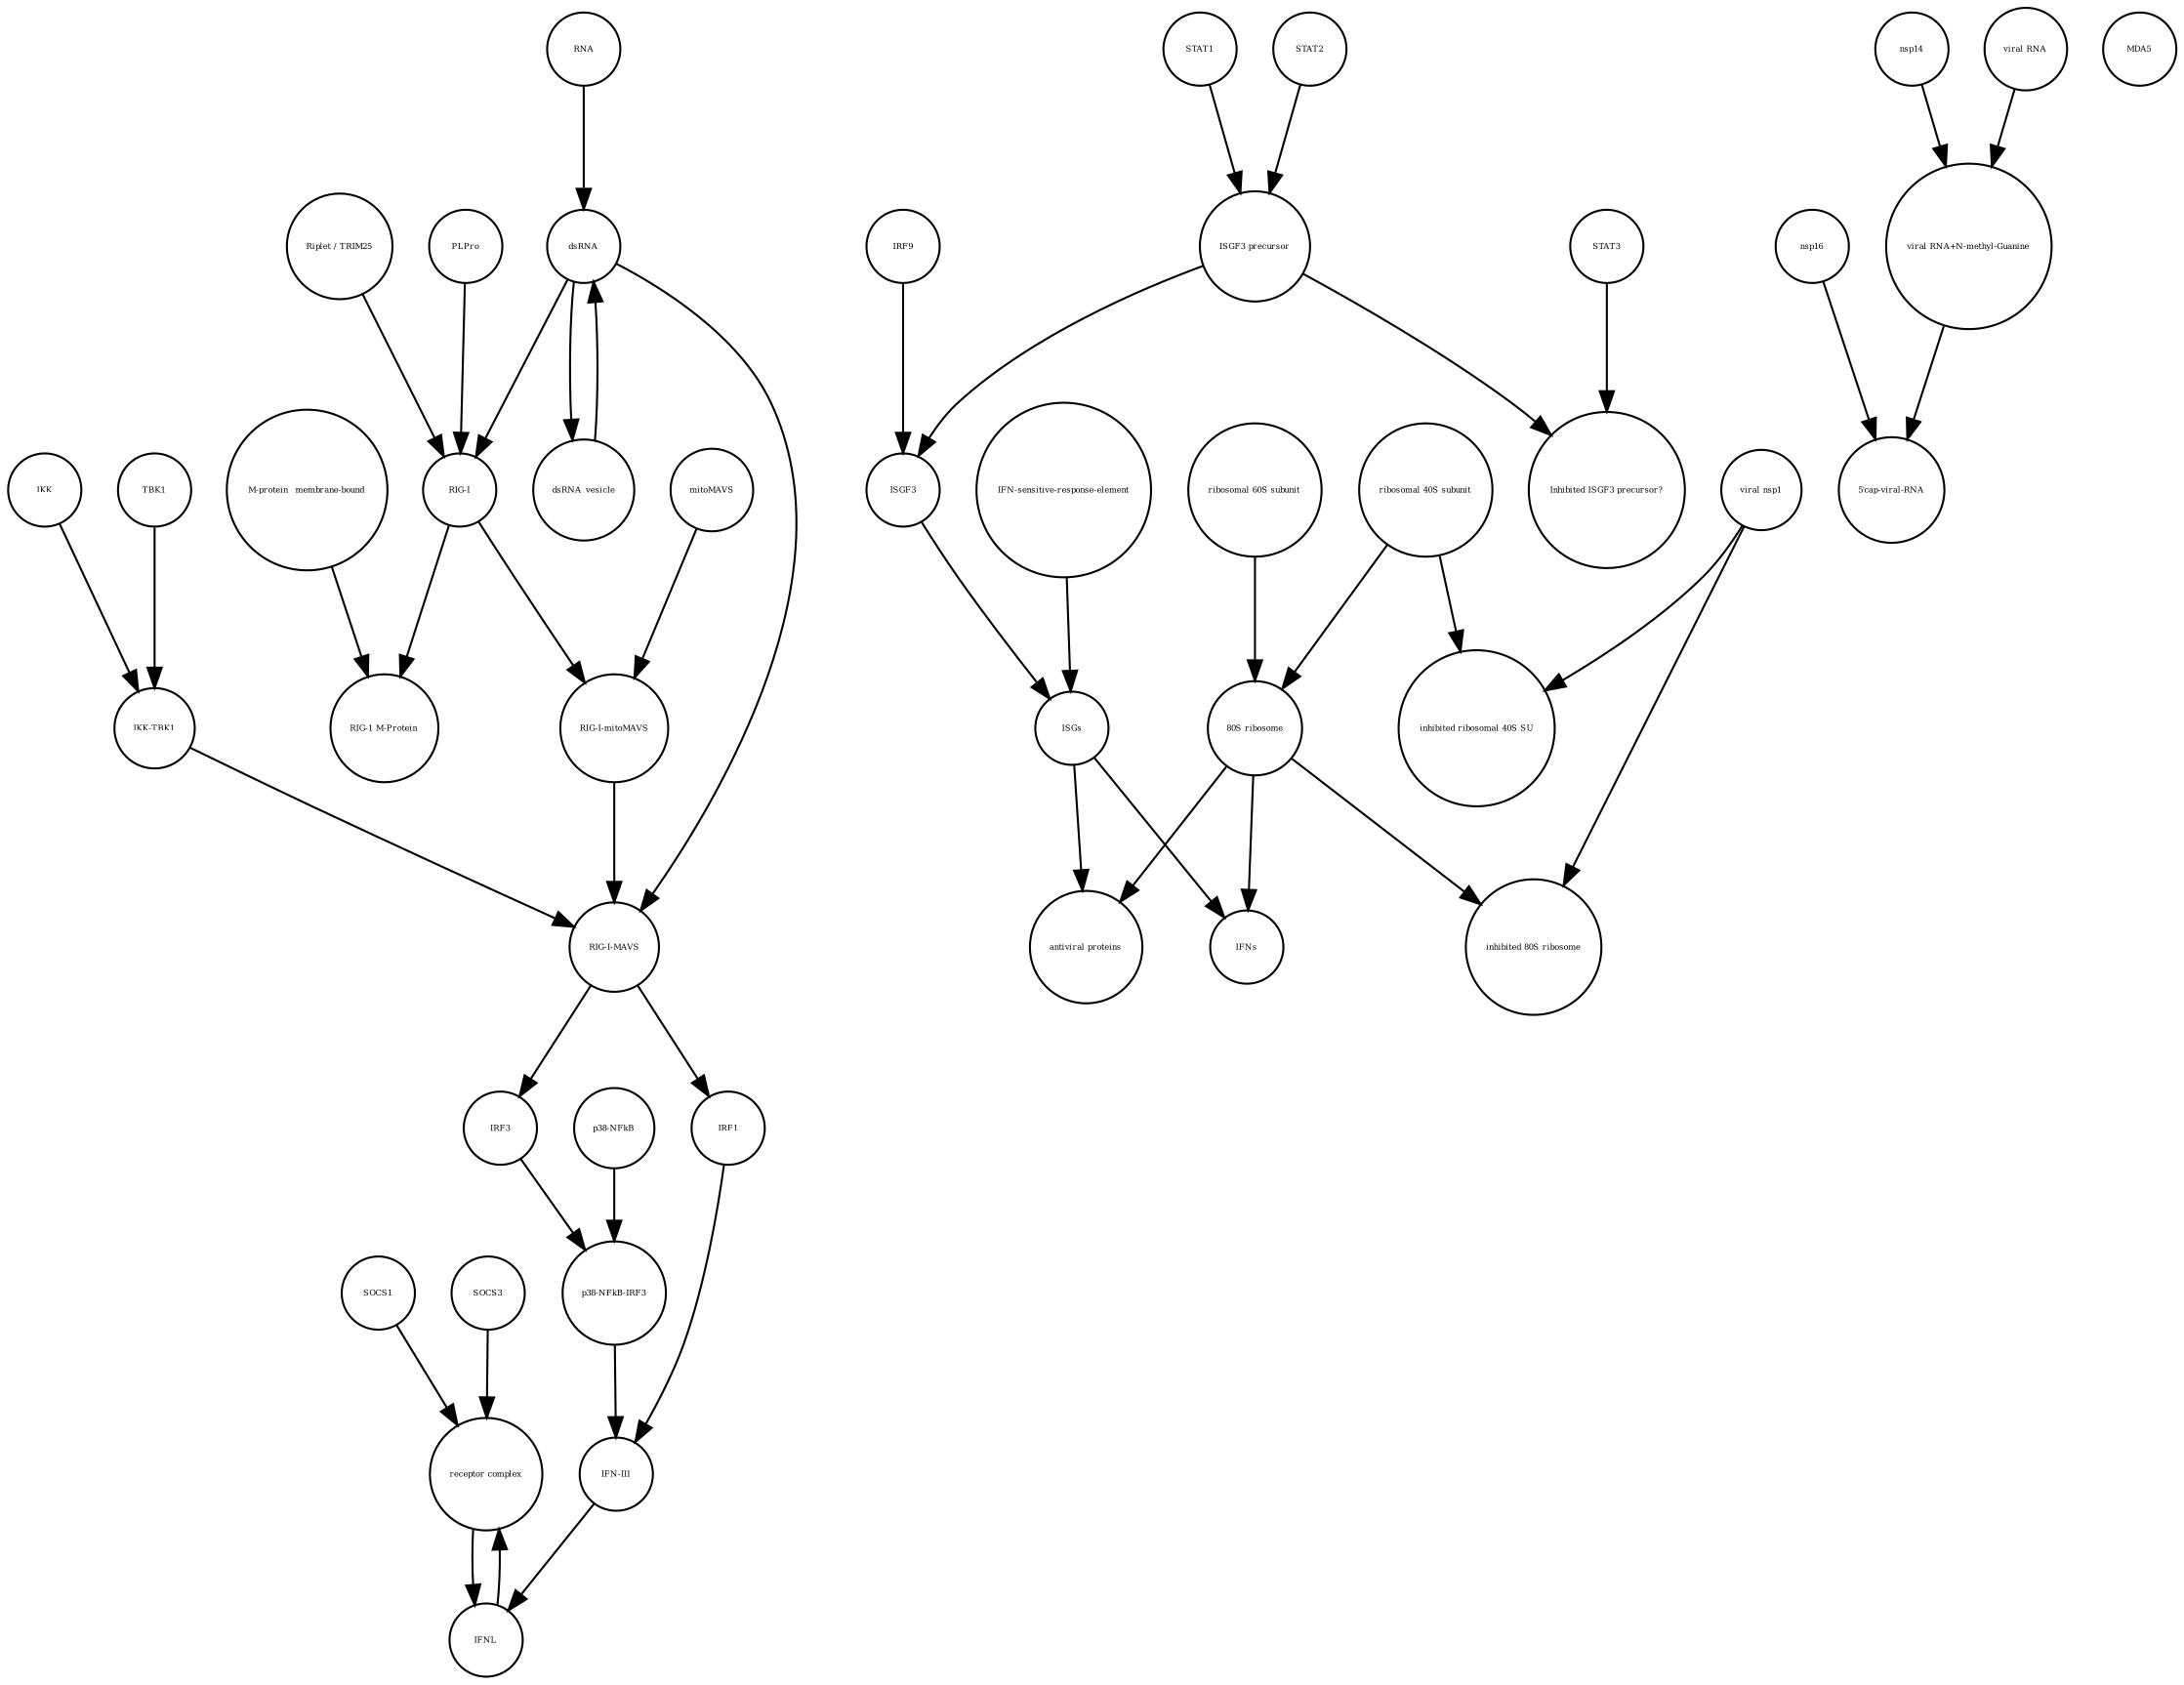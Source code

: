 strict digraph  {
SOCS1 [annotation="", bipartite=0, cls=macromolecule, fontsize=4, label=SOCS1, shape=circle];
SOCS3 [annotation="", bipartite=0, cls=macromolecule, fontsize=4, label=SOCS3, shape=circle];
IFNs [annotation="", bipartite=0, cls=macromolecule, fontsize=4, label=IFNs, shape=circle];
"RIG-I-MAVS" [annotation="", bipartite=0, cls=complex, fontsize=4, label="RIG-I-MAVS", shape=circle];
"p38-NFkB-IRF3" [annotation="", bipartite=0, cls=complex, fontsize=4, label="p38-NFkB-IRF3", shape=circle];
ISGF3 [annotation="", bipartite=0, cls=complex, fontsize=4, label=ISGF3, shape=circle];
"Riplet / TRIM25" [annotation="", bipartite=0, cls=macromolecule, fontsize=4, label="Riplet / TRIM25", shape=circle];
"viral RNA+N-methyl-Guanine" [annotation="", bipartite=0, cls="nucleic acid feature", fontsize=4, label="viral RNA+N-methyl-Guanine", shape=circle];
nsp16 [annotation="", bipartite=0, cls=macromolecule, fontsize=4, label=nsp16, shape=circle];
"viral nsp1" [annotation="", bipartite=0, cls=macromolecule, fontsize=4, label="viral nsp1", shape=circle];
"ISGF3 precursor" [annotation="", bipartite=0, cls=complex, fontsize=4, label="ISGF3 precursor", shape=circle];
"IKK-TBK1" [annotation="", bipartite=0, cls=complex, fontsize=4, label="IKK-TBK1", shape=circle];
IRF3 [annotation="", bipartite=0, cls=macromolecule, fontsize=4, label=IRF3, shape=circle];
RNA [annotation="", bipartite=0, cls="nucleic acid feature", fontsize=4, label=RNA, shape=circle];
"RIG-1 M-Protein" [annotation="", bipartite=0, cls=complex, fontsize=4, label="RIG-1 M-Protein", shape=circle];
IKK [annotation="", bipartite=0, cls=macromolecule, fontsize=4, label=IKK, shape=circle];
"antiviral proteins" [annotation="", bipartite=0, cls=macromolecule, fontsize=4, label="antiviral proteins", shape=circle];
nsp14 [annotation="", bipartite=0, cls=macromolecule, fontsize=4, label=nsp14, shape=circle];
"inhibited ribosomal 40S SU" [annotation="urn_miriam_doi_10.1101%2F2020.05.18.102467", bipartite=0, cls=complex, fontsize=4, label="inhibited ribosomal 40S SU", shape=circle];
"5'cap-viral-RNA" [annotation="", bipartite=0, cls="nucleic acid feature", fontsize=4, label="5'cap-viral-RNA", shape=circle];
TBK1 [annotation="", bipartite=0, cls=macromolecule, fontsize=4, label=TBK1, shape=circle];
dsRNA_vesicle [annotation="", bipartite=0, cls="nucleic acid feature", fontsize=4, label=dsRNA_vesicle, shape=circle];
"inhibited 80S ribosome" [annotation="", bipartite=0, cls=complex, fontsize=4, label="inhibited 80S ribosome", shape=circle];
"RIG-I" [annotation="", bipartite=0, cls=macromolecule, fontsize=4, label="RIG-I", shape=circle];
PLPro [annotation="", bipartite=0, cls=macromolecule, fontsize=4, label=PLPro, shape=circle];
"viral RNA" [annotation="", bipartite=0, cls="nucleic acid feature", fontsize=4, label="viral RNA", shape=circle];
"p38-NFkB" [annotation="", bipartite=0, cls=complex, fontsize=4, label="p38-NFkB", shape=circle];
"M-protein_ membrane-bound" [annotation="", bipartite=0, cls=macromolecule, fontsize=4, label="M-protein_ membrane-bound", shape=circle];
"80S ribosome" [annotation="", bipartite=0, cls=complex, fontsize=4, label="80S ribosome", shape=circle];
"Inhibited ISGF3 precursor?" [annotation="", bipartite=0, cls=complex, fontsize=4, label="Inhibited ISGF3 precursor?", shape=circle];
ISGs [annotation="", bipartite=0, cls="nucleic acid feature", fontsize=4, label=ISGs, shape=circle];
mitoMAVS [annotation="", bipartite=0, cls=macromolecule, fontsize=4, label=mitoMAVS, shape=circle];
MDA5 [annotation="", bipartite=0, cls=macromolecule, fontsize=4, label=MDA5, shape=circle];
"ribosomal 60S subunit" [annotation="", bipartite=0, cls=complex, fontsize=4, label="ribosomal 60S subunit", shape=circle];
"RIG-I-mitoMAVS" [annotation="", bipartite=0, cls=complex, fontsize=4, label="RIG-I-mitoMAVS", shape=circle];
STAT1 [annotation="", bipartite=0, cls=macromolecule, fontsize=4, label=STAT1, shape=circle];
IFNL [annotation="", bipartite=0, cls=macromolecule, fontsize=4, label=IFNL, shape=circle];
dsRNA [annotation="", bipartite=0, cls="nucleic acid feature", fontsize=4, label=dsRNA, shape=circle];
STAT3 [annotation="", bipartite=0, cls=macromolecule, fontsize=4, label=STAT3, shape=circle];
IRF1 [annotation="", bipartite=0, cls=macromolecule, fontsize=4, label=IRF1, shape=circle];
"receptor complex" [annotation="", bipartite=0, cls=complex, fontsize=4, label="receptor complex", shape=circle];
"IFN-sensitive-response-element" [annotation="", bipartite=0, cls="nucleic acid feature", fontsize=4, label="IFN-sensitive-response-element", shape=circle];
STAT2 [annotation="", bipartite=0, cls=macromolecule, fontsize=4, label=STAT2, shape=circle];
"IFN-III" [annotation="", bipartite=0, cls=macromolecule, fontsize=4, label="IFN-III", shape=circle];
IRF9 [annotation="", bipartite=0, cls=macromolecule, fontsize=4, label=IRF9, shape=circle];
"ribosomal 40S subunit" [annotation="", bipartite=0, cls=complex, fontsize=4, label="ribosomal 40S subunit", shape=circle];
SOCS1 -> "receptor complex"  [annotation="", interaction_type=production];
SOCS3 -> "receptor complex"  [annotation="", interaction_type=production];
"RIG-I-MAVS" -> IRF3  [annotation="", interaction_type=stimulation];
"RIG-I-MAVS" -> IRF1  [annotation="", interaction_type=catalysis];
"p38-NFkB-IRF3" -> "IFN-III"  [annotation="", interaction_type=stimulation];
ISGF3 -> ISGs  [annotation="", interaction_type="necessary stimulation"];
"Riplet / TRIM25" -> "RIG-I"  [annotation="", interaction_type=catalysis];
"viral RNA+N-methyl-Guanine" -> "5'cap-viral-RNA"  [annotation="", interaction_type=production];
nsp16 -> "5'cap-viral-RNA"  [annotation="urn_miriam_doi_10.1016%2Fj.chom.2020.05.008", interaction_type=catalysis];
"viral nsp1" -> "inhibited 80S ribosome"  [annotation="", interaction_type=production];
"viral nsp1" -> "inhibited ribosomal 40S SU"  [annotation="", interaction_type=production];
"ISGF3 precursor" -> ISGF3  [annotation="", interaction_type=production];
"ISGF3 precursor" -> "Inhibited ISGF3 precursor?"  [annotation="", interaction_type=production];
"IKK-TBK1" -> "RIG-I-MAVS"  [annotation="", interaction_type=production];
IRF3 -> "p38-NFkB-IRF3"  [annotation="", interaction_type=production];
RNA -> dsRNA  [annotation="", interaction_type=production];
IKK -> "IKK-TBK1"  [annotation="", interaction_type=production];
nsp14 -> "viral RNA+N-methyl-Guanine"  [annotation="", interaction_type=catalysis];
TBK1 -> "IKK-TBK1"  [annotation="", interaction_type=production];
dsRNA_vesicle -> dsRNA  [annotation="", interaction_type=production];
"RIG-I" -> "RIG-I-mitoMAVS"  [annotation="", interaction_type=production];
"RIG-I" -> "RIG-1 M-Protein"  [annotation="", interaction_type=production];
PLPro -> "RIG-I"  [annotation="", interaction_type=catalysis];
"viral RNA" -> "viral RNA+N-methyl-Guanine"  [annotation="", interaction_type=production];
"p38-NFkB" -> "p38-NFkB-IRF3"  [annotation="", interaction_type=production];
"M-protein_ membrane-bound" -> "RIG-1 M-Protein"  [annotation="", interaction_type=production];
"80S ribosome" -> "antiviral proteins"  [annotation="", interaction_type=catalysis];
"80S ribosome" -> "inhibited 80S ribosome"  [annotation="", interaction_type=production];
"80S ribosome" -> IFNs  [annotation="", interaction_type=catalysis];
ISGs -> "antiviral proteins"  [annotation="", interaction_type=production];
ISGs -> IFNs  [annotation="", interaction_type=production];
mitoMAVS -> "RIG-I-mitoMAVS"  [annotation="", interaction_type=production];
"ribosomal 60S subunit" -> "80S ribosome"  [annotation="", interaction_type=production];
"RIG-I-mitoMAVS" -> "RIG-I-MAVS"  [annotation="", interaction_type=production];
STAT1 -> "ISGF3 precursor"  [annotation="", interaction_type=production];
IFNL -> "receptor complex"  [annotation="", interaction_type=stimulation];
dsRNA -> "RIG-I-MAVS"  [annotation="", interaction_type="necessary stimulation"];
dsRNA -> dsRNA_vesicle  [annotation="", interaction_type=production];
dsRNA -> "RIG-I"  [annotation="", interaction_type="necessary stimulation"];
STAT3 -> "Inhibited ISGF3 precursor?"  [annotation="", interaction_type=production];
IRF1 -> "IFN-III"  [annotation="", interaction_type=stimulation];
"receptor complex" -> IFNL  [annotation="", interaction_type=production];
"IFN-sensitive-response-element" -> ISGs  [annotation="", interaction_type=production];
STAT2 -> "ISGF3 precursor"  [annotation="", interaction_type=production];
"IFN-III" -> IFNL  [annotation="", interaction_type=production];
IRF9 -> ISGF3  [annotation="", interaction_type=production];
"ribosomal 40S subunit" -> "inhibited ribosomal 40S SU"  [annotation="", interaction_type=production];
"ribosomal 40S subunit" -> "80S ribosome"  [annotation="", interaction_type=production];
}
